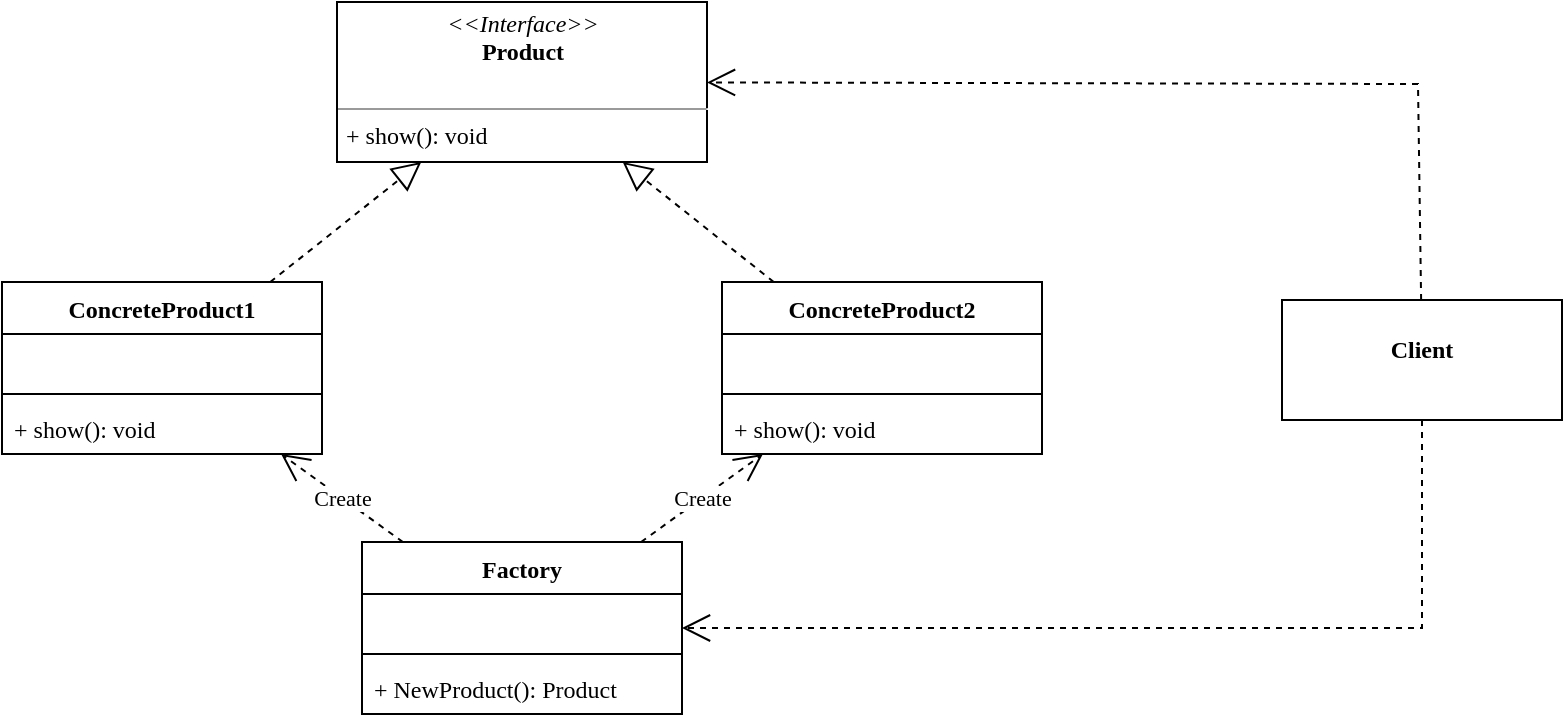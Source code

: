<mxfile version="13.2.4" type="device"><diagram name="Page-1" id="929967ad-93f9-6ef4-fab6-5d389245f69c"><mxGraphModel dx="946" dy="636" grid="1" gridSize="10" guides="1" tooltips="1" connect="1" arrows="1" fold="1" page="1" pageScale="1.5" pageWidth="1169" pageHeight="826" background="none" math="0" shadow="0"><root><mxCell id="0" style=";html=1;"/><mxCell id="1" style=";html=1;" parent="0"/><mxCell id="KxFV3_Ll1x1wFxHgUpW6-20" value="ConcreteProduct2" style="swimlane;fontStyle=1;align=center;verticalAlign=top;childLayout=stackLayout;horizontal=1;startSize=26;horizontalStack=0;resizeParent=1;resizeParentMax=0;resizeLast=0;collapsible=1;marginBottom=0;fontFamily=Times New Roman;" parent="1" vertex="1"><mxGeometry x="800" y="720" width="160" height="86" as="geometry"/></mxCell><mxCell id="KxFV3_Ll1x1wFxHgUpW6-21" value=" " style="text;strokeColor=none;fillColor=none;align=left;verticalAlign=top;spacingLeft=4;spacingRight=4;overflow=hidden;rotatable=0;points=[[0,0.5],[1,0.5]];portConstraint=eastwest;fontFamily=Times New Roman;" parent="KxFV3_Ll1x1wFxHgUpW6-20" vertex="1"><mxGeometry y="26" width="160" height="26" as="geometry"/></mxCell><mxCell id="KxFV3_Ll1x1wFxHgUpW6-22" value="" style="line;strokeWidth=1;fillColor=none;align=left;verticalAlign=middle;spacingTop=-1;spacingLeft=3;spacingRight=3;rotatable=0;labelPosition=right;points=[];portConstraint=eastwest;fontFamily=Times New Roman;" parent="KxFV3_Ll1x1wFxHgUpW6-20" vertex="1"><mxGeometry y="52" width="160" height="8" as="geometry"/></mxCell><mxCell id="KxFV3_Ll1x1wFxHgUpW6-23" value="+ show(): void" style="text;strokeColor=none;fillColor=none;align=left;verticalAlign=top;spacingLeft=4;spacingRight=4;overflow=hidden;rotatable=0;points=[[0,0.5],[1,0.5]];portConstraint=eastwest;fontFamily=Times New Roman;" parent="KxFV3_Ll1x1wFxHgUpW6-20" vertex="1"><mxGeometry y="60" width="160" height="26" as="geometry"/></mxCell><mxCell id="KxFV3_Ll1x1wFxHgUpW6-16" value="ConcreteProduct1" style="swimlane;fontStyle=1;align=center;verticalAlign=top;childLayout=stackLayout;horizontal=1;startSize=26;horizontalStack=0;resizeParent=1;resizeParentMax=0;resizeLast=0;collapsible=1;marginBottom=0;fontFamily=Times New Roman;" parent="1" vertex="1"><mxGeometry x="440" y="720" width="160" height="86" as="geometry"/></mxCell><mxCell id="KxFV3_Ll1x1wFxHgUpW6-17" value=" " style="text;strokeColor=none;fillColor=none;align=left;verticalAlign=top;spacingLeft=4;spacingRight=4;overflow=hidden;rotatable=0;points=[[0,0.5],[1,0.5]];portConstraint=eastwest;fontFamily=Times New Roman;" parent="KxFV3_Ll1x1wFxHgUpW6-16" vertex="1"><mxGeometry y="26" width="160" height="26" as="geometry"/></mxCell><mxCell id="KxFV3_Ll1x1wFxHgUpW6-18" value="" style="line;strokeWidth=1;fillColor=none;align=left;verticalAlign=middle;spacingTop=-1;spacingLeft=3;spacingRight=3;rotatable=0;labelPosition=right;points=[];portConstraint=eastwest;fontFamily=Times New Roman;" parent="KxFV3_Ll1x1wFxHgUpW6-16" vertex="1"><mxGeometry y="52" width="160" height="8" as="geometry"/></mxCell><mxCell id="KxFV3_Ll1x1wFxHgUpW6-19" value="+ show(): void" style="text;strokeColor=none;fillColor=none;align=left;verticalAlign=top;spacingLeft=4;spacingRight=4;overflow=hidden;rotatable=0;points=[[0,0.5],[1,0.5]];portConstraint=eastwest;fontFamily=Times New Roman;" parent="KxFV3_Ll1x1wFxHgUpW6-16" vertex="1"><mxGeometry y="60" width="160" height="26" as="geometry"/></mxCell><mxCell id="KxFV3_Ll1x1wFxHgUpW6-11" value="Factory" style="swimlane;fontStyle=1;align=center;verticalAlign=top;childLayout=stackLayout;horizontal=1;startSize=26;horizontalStack=0;resizeParent=1;resizeParentMax=0;resizeLast=0;collapsible=1;marginBottom=0;fontFamily=Times New Roman;" parent="1" vertex="1"><mxGeometry x="620" y="850" width="160" height="86" as="geometry"/></mxCell><mxCell id="KxFV3_Ll1x1wFxHgUpW6-12" value=" " style="text;strokeColor=none;fillColor=none;align=left;verticalAlign=top;spacingLeft=4;spacingRight=4;overflow=hidden;rotatable=0;points=[[0,0.5],[1,0.5]];portConstraint=eastwest;fontFamily=Times New Roman;" parent="KxFV3_Ll1x1wFxHgUpW6-11" vertex="1"><mxGeometry y="26" width="160" height="26" as="geometry"/></mxCell><mxCell id="KxFV3_Ll1x1wFxHgUpW6-13" value="" style="line;strokeWidth=1;fillColor=none;align=left;verticalAlign=middle;spacingTop=-1;spacingLeft=3;spacingRight=3;rotatable=0;labelPosition=right;points=[];portConstraint=eastwest;fontFamily=Times New Roman;" parent="KxFV3_Ll1x1wFxHgUpW6-11" vertex="1"><mxGeometry y="52" width="160" height="8" as="geometry"/></mxCell><mxCell id="KxFV3_Ll1x1wFxHgUpW6-14" value="+ NewProduct(): Product" style="text;strokeColor=none;fillColor=none;align=left;verticalAlign=top;spacingLeft=4;spacingRight=4;overflow=hidden;rotatable=0;points=[[0,0.5],[1,0.5]];portConstraint=eastwest;fontFamily=Times New Roman;" parent="KxFV3_Ll1x1wFxHgUpW6-11" vertex="1"><mxGeometry y="60" width="160" height="26" as="geometry"/></mxCell><mxCell id="KxFV3_Ll1x1wFxHgUpW6-37" value="Create" style="endArrow=open;endSize=12;dashed=1;html=1;fontFamily=Times New Roman;" parent="1" source="KxFV3_Ll1x1wFxHgUpW6-11" target="KxFV3_Ll1x1wFxHgUpW6-16" edge="1"><mxGeometry width="160" relative="1" as="geometry"><mxPoint x="320" y="758.5" as="sourcePoint"/><mxPoint x="480" y="758.5" as="targetPoint"/></mxGeometry></mxCell><mxCell id="KxFV3_Ll1x1wFxHgUpW6-38" value="Create" style="endArrow=open;endSize=12;dashed=1;html=1;fontFamily=Times New Roman;" parent="1" source="KxFV3_Ll1x1wFxHgUpW6-11" target="KxFV3_Ll1x1wFxHgUpW6-20" edge="1"><mxGeometry width="160" relative="1" as="geometry"><mxPoint x="650.462" y="860" as="sourcePoint"/><mxPoint x="589.538" y="816" as="targetPoint"/></mxGeometry></mxCell><mxCell id="KxFV3_Ll1x1wFxHgUpW6-43" value="&lt;p style=&quot;margin: 0px ; margin-top: 4px ; text-align: center&quot;&gt;&lt;br&gt;&lt;b&gt;Client&lt;/b&gt;&lt;/p&gt;" style="verticalAlign=top;align=left;overflow=fill;fontSize=12;fontFamily=Times New Roman;html=1;" parent="1" vertex="1"><mxGeometry x="1080" y="729" width="140" height="60" as="geometry"/></mxCell><mxCell id="KxFV3_Ll1x1wFxHgUpW6-44" value="" style="endArrow=open;endSize=12;dashed=1;html=1;fontFamily=Times New Roman;jumpStyle=none;rounded=0;" parent="1" source="KxFV3_Ll1x1wFxHgUpW6-43" target="KxFV3_Ll1x1wFxHgUpW6-11" edge="1"><mxGeometry width="160" relative="1" as="geometry"><mxPoint x="940" y="990" as="sourcePoint"/><mxPoint x="1100" y="990" as="targetPoint"/><Array as="points"><mxPoint x="1150" y="893"/></Array></mxGeometry></mxCell><mxCell id="KxFV3_Ll1x1wFxHgUpW6-45" value="" style="endArrow=open;endSize=12;dashed=1;html=1;fontFamily=Times New Roman;jumpStyle=none;rounded=0;" parent="1" source="KxFV3_Ll1x1wFxHgUpW6-43" edge="1" target="3_zW3GxhH6Kg7y4HiLRN-2"><mxGeometry width="160" relative="1" as="geometry"><mxPoint x="1160" y="799" as="sourcePoint"/><mxPoint x="790" y="626" as="targetPoint"/><Array as="points"><mxPoint x="1148" y="621"/></Array></mxGeometry></mxCell><mxCell id="3_zW3GxhH6Kg7y4HiLRN-2" value="&lt;p style=&quot;margin: 0px ; margin-top: 4px ; text-align: center&quot;&gt;&lt;i&gt;&amp;lt;&amp;lt;Interface&amp;gt;&amp;gt;&lt;/i&gt;&lt;br&gt;&lt;b&gt;Product&lt;/b&gt;&lt;/p&gt;&lt;p style=&quot;margin: 0px ; margin-left: 4px&quot;&gt;&lt;br&gt;&lt;/p&gt;&lt;hr size=&quot;1&quot;&gt;&lt;p style=&quot;margin: 0px ; margin-left: 4px&quot;&gt;+ show(): void&lt;br&gt;&lt;/p&gt;" style="verticalAlign=top;align=left;overflow=fill;fontSize=12;fontFamily=Times New Roman;html=1;" vertex="1" parent="1"><mxGeometry x="607.5" y="580" width="185" height="80" as="geometry"/></mxCell><mxCell id="3_zW3GxhH6Kg7y4HiLRN-3" style="edgeStyle=orthogonalEdgeStyle;rounded=0;orthogonalLoop=1;jettySize=auto;html=1;exitX=0.5;exitY=1;exitDx=0;exitDy=0;" edge="1" parent="1" source="3_zW3GxhH6Kg7y4HiLRN-2" target="3_zW3GxhH6Kg7y4HiLRN-2"><mxGeometry relative="1" as="geometry"/></mxCell><mxCell id="3_zW3GxhH6Kg7y4HiLRN-5" value="" style="endArrow=block;dashed=1;endFill=0;endSize=12;html=1;fontFamily=Times New Roman;" edge="1" parent="1" source="KxFV3_Ll1x1wFxHgUpW6-16" target="3_zW3GxhH6Kg7y4HiLRN-2"><mxGeometry width="160" relative="1" as="geometry"><mxPoint x="450" y="670" as="sourcePoint"/><mxPoint x="610" y="670" as="targetPoint"/></mxGeometry></mxCell><mxCell id="3_zW3GxhH6Kg7y4HiLRN-6" value="" style="endArrow=block;dashed=1;endFill=0;endSize=12;html=1;fontFamily=Times New Roman;" edge="1" parent="1" source="KxFV3_Ll1x1wFxHgUpW6-20" target="3_zW3GxhH6Kg7y4HiLRN-2"><mxGeometry width="160" relative="1" as="geometry"><mxPoint x="584.126" y="730" as="sourcePoint"/><mxPoint x="659.65" y="670" as="targetPoint"/></mxGeometry></mxCell></root></mxGraphModel></diagram></mxfile>